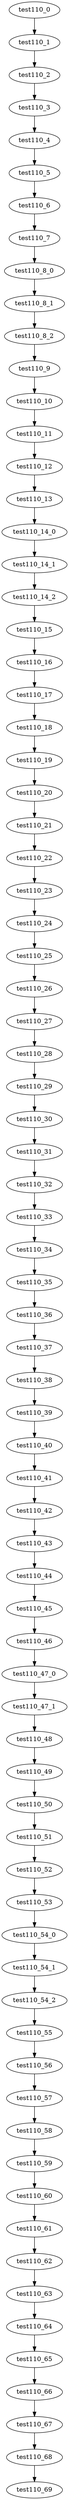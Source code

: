 digraph G {
test110_0->test110_1;
test110_1->test110_2;
test110_2->test110_3;
test110_3->test110_4;
test110_4->test110_5;
test110_5->test110_6;
test110_6->test110_7;
test110_7->test110_8_0;
test110_8_0->test110_8_1;
test110_8_1->test110_8_2;
test110_8_2->test110_9;
test110_9->test110_10;
test110_10->test110_11;
test110_11->test110_12;
test110_12->test110_13;
test110_13->test110_14_0;
test110_14_0->test110_14_1;
test110_14_1->test110_14_2;
test110_14_2->test110_15;
test110_15->test110_16;
test110_16->test110_17;
test110_17->test110_18;
test110_18->test110_19;
test110_19->test110_20;
test110_20->test110_21;
test110_21->test110_22;
test110_22->test110_23;
test110_23->test110_24;
test110_24->test110_25;
test110_25->test110_26;
test110_26->test110_27;
test110_27->test110_28;
test110_28->test110_29;
test110_29->test110_30;
test110_30->test110_31;
test110_31->test110_32;
test110_32->test110_33;
test110_33->test110_34;
test110_34->test110_35;
test110_35->test110_36;
test110_36->test110_37;
test110_37->test110_38;
test110_38->test110_39;
test110_39->test110_40;
test110_40->test110_41;
test110_41->test110_42;
test110_42->test110_43;
test110_43->test110_44;
test110_44->test110_45;
test110_45->test110_46;
test110_46->test110_47_0;
test110_47_0->test110_47_1;
test110_47_1->test110_48;
test110_48->test110_49;
test110_49->test110_50;
test110_50->test110_51;
test110_51->test110_52;
test110_52->test110_53;
test110_53->test110_54_0;
test110_54_0->test110_54_1;
test110_54_1->test110_54_2;
test110_54_2->test110_55;
test110_55->test110_56;
test110_56->test110_57;
test110_57->test110_58;
test110_58->test110_59;
test110_59->test110_60;
test110_60->test110_61;
test110_61->test110_62;
test110_62->test110_63;
test110_63->test110_64;
test110_64->test110_65;
test110_65->test110_66;
test110_66->test110_67;
test110_67->test110_68;
test110_68->test110_69;

}
